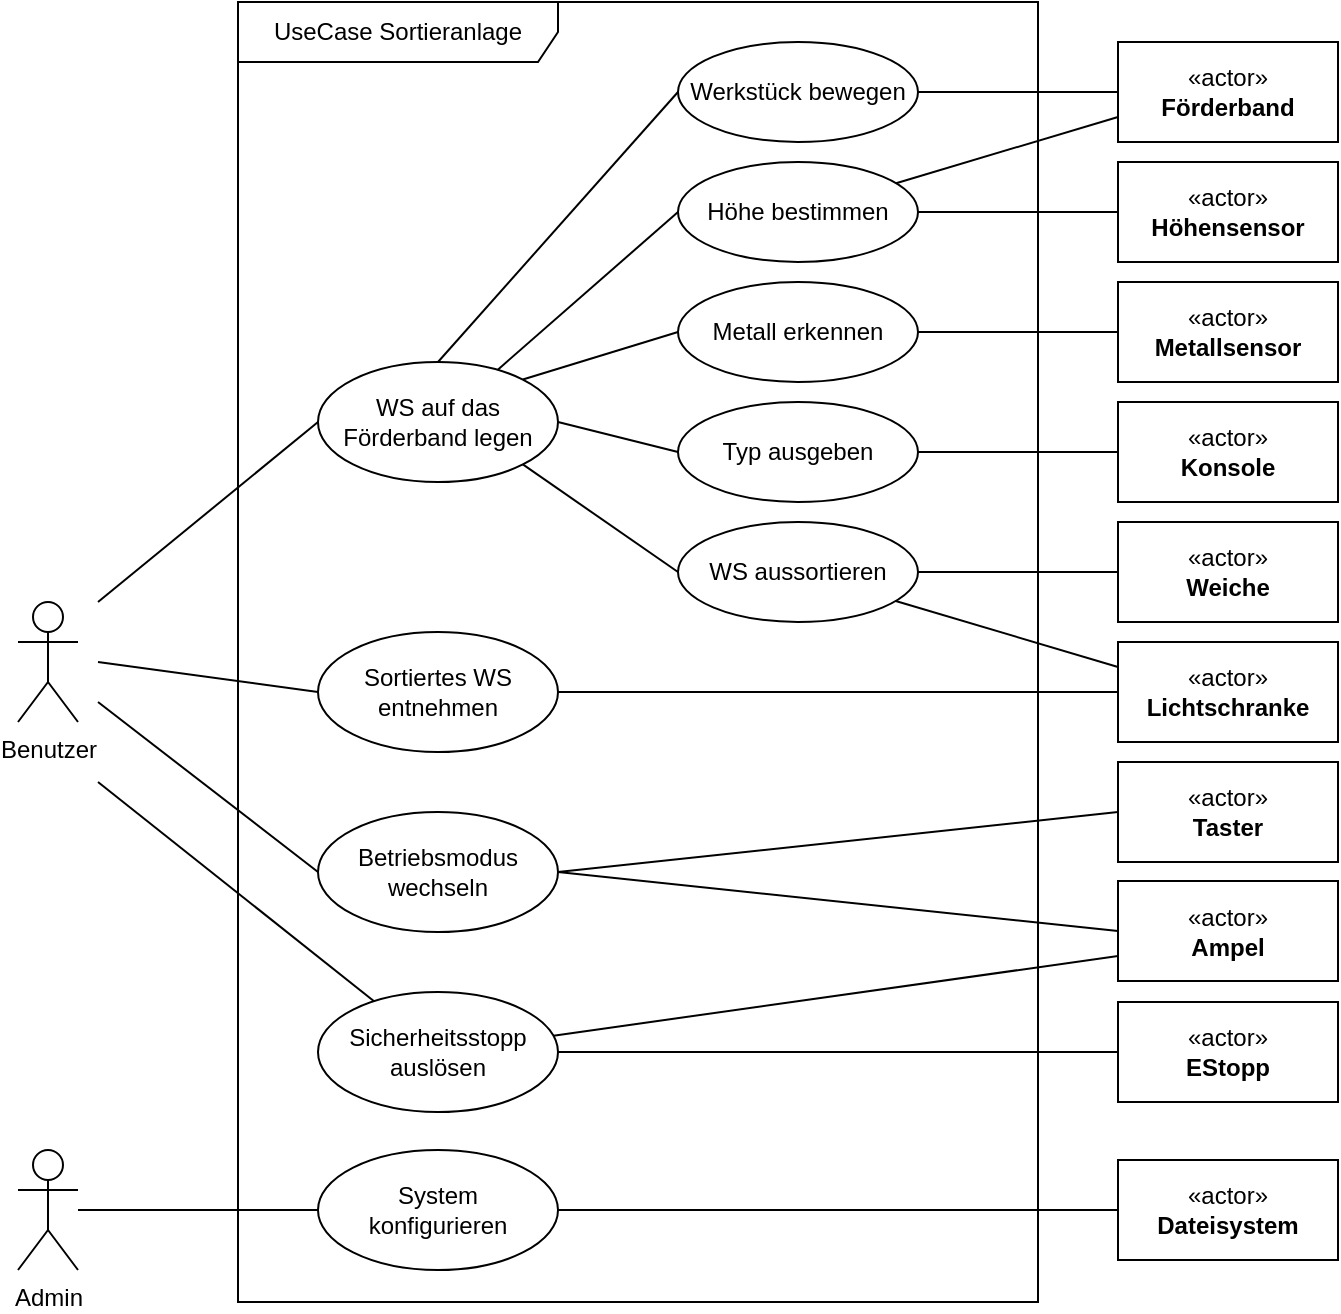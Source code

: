 <mxfile version="21.2.9" type="embed">
  <diagram id="C5RBs43oDa-KdzZeNtuy" name="Page-1">
    <mxGraphModel dx="2074" dy="1162" grid="1" gridSize="10" guides="1" tooltips="1" connect="1" arrows="1" fold="1" page="1" pageScale="1" pageWidth="827" pageHeight="1169" math="0" shadow="0">
      <root>
        <mxCell id="WIyWlLk6GJQsqaUBKTNV-0" />
        <mxCell id="WIyWlLk6GJQsqaUBKTNV-1" parent="WIyWlLk6GJQsqaUBKTNV-0" />
        <mxCell id="B5SSnuWDrrr7EJ08kXhe-0" value="Benutzer" style="shape=umlActor;verticalLabelPosition=bottom;verticalAlign=top;html=1;outlineConnect=0;" parent="WIyWlLk6GJQsqaUBKTNV-1" vertex="1">
          <mxGeometry x="130" y="420" width="30" height="60" as="geometry" />
        </mxCell>
        <mxCell id="B5SSnuWDrrr7EJ08kXhe-1" value="WS auf das&lt;br&gt;Förderband legen" style="ellipse;whiteSpace=wrap;html=1;" parent="WIyWlLk6GJQsqaUBKTNV-1" vertex="1">
          <mxGeometry x="280" y="300" width="120" height="60" as="geometry" />
        </mxCell>
        <mxCell id="B5SSnuWDrrr7EJ08kXhe-28" style="edgeStyle=orthogonalEdgeStyle;rounded=0;orthogonalLoop=1;jettySize=auto;html=1;exitX=1;exitY=0.5;exitDx=0;exitDy=0;entryX=0;entryY=0.5;entryDx=0;entryDy=0;endArrow=none;endFill=0;" parent="WIyWlLk6GJQsqaUBKTNV-1" source="B5SSnuWDrrr7EJ08kXhe-2" target="B5SSnuWDrrr7EJ08kXhe-27" edge="1">
          <mxGeometry relative="1" as="geometry" />
        </mxCell>
        <mxCell id="B5SSnuWDrrr7EJ08kXhe-2" value="Sortiertes WS&lt;br&gt;entnehmen" style="ellipse;whiteSpace=wrap;html=1;" parent="WIyWlLk6GJQsqaUBKTNV-1" vertex="1">
          <mxGeometry x="280" y="435" width="120" height="60" as="geometry" />
        </mxCell>
        <mxCell id="B5SSnuWDrrr7EJ08kXhe-3" value="" style="endArrow=none;html=1;rounded=0;entryX=0;entryY=0.5;entryDx=0;entryDy=0;" parent="WIyWlLk6GJQsqaUBKTNV-1" target="B5SSnuWDrrr7EJ08kXhe-1" edge="1">
          <mxGeometry width="50" height="50" relative="1" as="geometry">
            <mxPoint x="170" y="420" as="sourcePoint" />
            <mxPoint x="230" y="190" as="targetPoint" />
          </mxGeometry>
        </mxCell>
        <mxCell id="B5SSnuWDrrr7EJ08kXhe-4" value="" style="endArrow=none;html=1;rounded=0;entryX=0;entryY=0.5;entryDx=0;entryDy=0;" parent="WIyWlLk6GJQsqaUBKTNV-1" target="B5SSnuWDrrr7EJ08kXhe-2" edge="1">
          <mxGeometry width="50" height="50" relative="1" as="geometry">
            <mxPoint x="170" y="450" as="sourcePoint" />
            <mxPoint x="290" y="320" as="targetPoint" />
          </mxGeometry>
        </mxCell>
        <mxCell id="B5SSnuWDrrr7EJ08kXhe-25" style="edgeStyle=orthogonalEdgeStyle;rounded=0;orthogonalLoop=1;jettySize=auto;html=1;exitX=1;exitY=0.5;exitDx=0;exitDy=0;entryX=0;entryY=0.5;entryDx=0;entryDy=0;endArrow=none;endFill=0;" parent="WIyWlLk6GJQsqaUBKTNV-1" source="B5SSnuWDrrr7EJ08kXhe-5" target="B5SSnuWDrrr7EJ08kXhe-24" edge="1">
          <mxGeometry relative="1" as="geometry" />
        </mxCell>
        <mxCell id="B5SSnuWDrrr7EJ08kXhe-5" value="Höhe bestimmen" style="ellipse;whiteSpace=wrap;html=1;" parent="WIyWlLk6GJQsqaUBKTNV-1" vertex="1">
          <mxGeometry x="460" y="200" width="120" height="50" as="geometry" />
        </mxCell>
        <mxCell id="B5SSnuWDrrr7EJ08kXhe-7" value="Typ ausgeben" style="ellipse;whiteSpace=wrap;html=1;" parent="WIyWlLk6GJQsqaUBKTNV-1" vertex="1">
          <mxGeometry x="460" y="320" width="120" height="50" as="geometry" />
        </mxCell>
        <mxCell id="B5SSnuWDrrr7EJ08kXhe-9" value="WS aussortieren" style="ellipse;whiteSpace=wrap;html=1;" parent="WIyWlLk6GJQsqaUBKTNV-1" vertex="1">
          <mxGeometry x="460" y="380" width="120" height="50" as="geometry" />
        </mxCell>
        <mxCell id="B5SSnuWDrrr7EJ08kXhe-10" value="Betriebsmodus&lt;br&gt;wechseln" style="ellipse;whiteSpace=wrap;html=1;" parent="WIyWlLk6GJQsqaUBKTNV-1" vertex="1">
          <mxGeometry x="280" y="525" width="120" height="60" as="geometry" />
        </mxCell>
        <mxCell id="B5SSnuWDrrr7EJ08kXhe-11" value="" style="endArrow=none;html=1;rounded=0;entryX=0;entryY=0.5;entryDx=0;entryDy=0;" parent="WIyWlLk6GJQsqaUBKTNV-1" target="B5SSnuWDrrr7EJ08kXhe-10" edge="1">
          <mxGeometry width="50" height="50" relative="1" as="geometry">
            <mxPoint x="170" y="470" as="sourcePoint" />
            <mxPoint x="290" y="450" as="targetPoint" />
          </mxGeometry>
        </mxCell>
        <mxCell id="B5SSnuWDrrr7EJ08kXhe-13" value="" style="endArrow=none;html=1;rounded=0;entryX=1;entryY=0.5;entryDx=0;entryDy=0;exitX=0;exitY=0.5;exitDx=0;exitDy=0;" parent="WIyWlLk6GJQsqaUBKTNV-1" source="B5SSnuWDrrr7EJ08kXhe-7" target="B5SSnuWDrrr7EJ08kXhe-1" edge="1">
          <mxGeometry width="50" height="50" relative="1" as="geometry">
            <mxPoint x="180" y="380" as="sourcePoint" />
            <mxPoint x="290" y="320" as="targetPoint" />
          </mxGeometry>
        </mxCell>
        <mxCell id="B5SSnuWDrrr7EJ08kXhe-14" value="UseCase Sortieranlage" style="shape=umlFrame;whiteSpace=wrap;html=1;pointerEvents=0;width=160;height=30;" parent="WIyWlLk6GJQsqaUBKTNV-1" vertex="1">
          <mxGeometry x="240" y="120" width="400" height="650" as="geometry" />
        </mxCell>
        <mxCell id="B5SSnuWDrrr7EJ08kXhe-15" value="«actor»&lt;br&gt;&lt;b&gt;Weiche&lt;/b&gt;" style="html=1;whiteSpace=wrap;" parent="WIyWlLk6GJQsqaUBKTNV-1" vertex="1">
          <mxGeometry x="680" y="380" width="110" height="50" as="geometry" />
        </mxCell>
        <mxCell id="B5SSnuWDrrr7EJ08kXhe-16" value="«actor»&lt;br&gt;&lt;b&gt;Konsole&lt;/b&gt;" style="html=1;whiteSpace=wrap;" parent="WIyWlLk6GJQsqaUBKTNV-1" vertex="1">
          <mxGeometry x="680" y="320" width="110" height="50" as="geometry" />
        </mxCell>
        <mxCell id="B5SSnuWDrrr7EJ08kXhe-17" value="" style="endArrow=none;html=1;rounded=0;entryX=0;entryY=0.5;entryDx=0;entryDy=0;exitX=1;exitY=0;exitDx=0;exitDy=0;" parent="WIyWlLk6GJQsqaUBKTNV-1" source="B5SSnuWDrrr7EJ08kXhe-1" target="B5SSnuWDrrr7EJ08kXhe-20" edge="1">
          <mxGeometry width="50" height="50" relative="1" as="geometry">
            <mxPoint x="650" y="360" as="sourcePoint" />
            <mxPoint x="570" y="320" as="targetPoint" />
          </mxGeometry>
        </mxCell>
        <mxCell id="B5SSnuWDrrr7EJ08kXhe-18" value="" style="endArrow=none;html=1;rounded=0;entryX=1;entryY=0.5;entryDx=0;entryDy=0;exitX=0;exitY=0.5;exitDx=0;exitDy=0;" parent="WIyWlLk6GJQsqaUBKTNV-1" source="B5SSnuWDrrr7EJ08kXhe-16" target="B5SSnuWDrrr7EJ08kXhe-7" edge="1">
          <mxGeometry width="50" height="50" relative="1" as="geometry">
            <mxPoint x="770" y="320" as="sourcePoint" />
            <mxPoint x="570" y="320" as="targetPoint" />
          </mxGeometry>
        </mxCell>
        <mxCell id="B5SSnuWDrrr7EJ08kXhe-19" value="" style="endArrow=none;html=1;rounded=0;entryX=1;entryY=0.5;entryDx=0;entryDy=0;exitX=0;exitY=0.5;exitDx=0;exitDy=0;" parent="WIyWlLk6GJQsqaUBKTNV-1" source="B5SSnuWDrrr7EJ08kXhe-15" target="B5SSnuWDrrr7EJ08kXhe-9" edge="1">
          <mxGeometry width="50" height="50" relative="1" as="geometry">
            <mxPoint x="770" y="320" as="sourcePoint" />
            <mxPoint x="662" y="382" as="targetPoint" />
          </mxGeometry>
        </mxCell>
        <mxCell id="B5SSnuWDrrr7EJ08kXhe-26" style="edgeStyle=orthogonalEdgeStyle;rounded=0;orthogonalLoop=1;jettySize=auto;html=1;exitX=1;exitY=0.5;exitDx=0;exitDy=0;entryX=0;entryY=0.5;entryDx=0;entryDy=0;endArrow=none;endFill=0;" parent="WIyWlLk6GJQsqaUBKTNV-1" source="B5SSnuWDrrr7EJ08kXhe-20" target="B5SSnuWDrrr7EJ08kXhe-23" edge="1">
          <mxGeometry relative="1" as="geometry" />
        </mxCell>
        <mxCell id="B5SSnuWDrrr7EJ08kXhe-20" value="Metall erkennen" style="ellipse;whiteSpace=wrap;html=1;" parent="WIyWlLk6GJQsqaUBKTNV-1" vertex="1">
          <mxGeometry x="460" y="260" width="120" height="50" as="geometry" />
        </mxCell>
        <mxCell id="B5SSnuWDrrr7EJ08kXhe-21" value="" style="endArrow=none;html=1;rounded=0;entryX=0;entryY=0.5;entryDx=0;entryDy=0;" parent="WIyWlLk6GJQsqaUBKTNV-1" source="B5SSnuWDrrr7EJ08kXhe-1" target="B5SSnuWDrrr7EJ08kXhe-5" edge="1">
          <mxGeometry width="50" height="50" relative="1" as="geometry">
            <mxPoint x="590" y="260" as="sourcePoint" />
            <mxPoint x="620" y="320" as="targetPoint" />
          </mxGeometry>
        </mxCell>
        <mxCell id="B5SSnuWDrrr7EJ08kXhe-22" value="" style="endArrow=none;html=1;rounded=0;entryX=1;entryY=1;entryDx=0;entryDy=0;exitX=0;exitY=0.5;exitDx=0;exitDy=0;" parent="WIyWlLk6GJQsqaUBKTNV-1" source="B5SSnuWDrrr7EJ08kXhe-9" target="B5SSnuWDrrr7EJ08kXhe-1" edge="1">
          <mxGeometry width="50" height="50" relative="1" as="geometry">
            <mxPoint x="470" y="355" as="sourcePoint" />
            <mxPoint x="392" y="348" as="targetPoint" />
          </mxGeometry>
        </mxCell>
        <mxCell id="B5SSnuWDrrr7EJ08kXhe-23" value="«actor»&lt;br&gt;&lt;b&gt;Metallsensor&lt;/b&gt;" style="html=1;whiteSpace=wrap;" parent="WIyWlLk6GJQsqaUBKTNV-1" vertex="1">
          <mxGeometry x="680" y="260" width="110" height="50" as="geometry" />
        </mxCell>
        <mxCell id="B5SSnuWDrrr7EJ08kXhe-24" value="«actor»&lt;br&gt;&lt;b&gt;Höhensensor&lt;/b&gt;" style="html=1;whiteSpace=wrap;" parent="WIyWlLk6GJQsqaUBKTNV-1" vertex="1">
          <mxGeometry x="680" y="200" width="110" height="50" as="geometry" />
        </mxCell>
        <mxCell id="B5SSnuWDrrr7EJ08kXhe-27" value="«actor»&lt;br&gt;&lt;b&gt;Lichtschranke&lt;/b&gt;" style="html=1;whiteSpace=wrap;" parent="WIyWlLk6GJQsqaUBKTNV-1" vertex="1">
          <mxGeometry x="680" y="440" width="110" height="50" as="geometry" />
        </mxCell>
        <mxCell id="B5SSnuWDrrr7EJ08kXhe-29" value="«actor»&lt;br&gt;&lt;b&gt;Ampel&lt;/b&gt;" style="html=1;whiteSpace=wrap;" parent="WIyWlLk6GJQsqaUBKTNV-1" vertex="1">
          <mxGeometry x="680" y="559.5" width="110" height="50" as="geometry" />
        </mxCell>
        <mxCell id="B5SSnuWDrrr7EJ08kXhe-30" value="«actor»&lt;br&gt;&lt;b&gt;Taster&lt;/b&gt;" style="html=1;whiteSpace=wrap;" parent="WIyWlLk6GJQsqaUBKTNV-1" vertex="1">
          <mxGeometry x="680" y="500" width="110" height="50" as="geometry" />
        </mxCell>
        <mxCell id="B5SSnuWDrrr7EJ08kXhe-32" value="" style="endArrow=none;html=1;rounded=0;exitX=1;exitY=0.5;exitDx=0;exitDy=0;entryX=0;entryY=0.5;entryDx=0;entryDy=0;" parent="WIyWlLk6GJQsqaUBKTNV-1" source="B5SSnuWDrrr7EJ08kXhe-10" target="B5SSnuWDrrr7EJ08kXhe-29" edge="1">
          <mxGeometry width="50" height="50" relative="1" as="geometry">
            <mxPoint x="480" y="550" as="sourcePoint" />
            <mxPoint x="530" y="500" as="targetPoint" />
          </mxGeometry>
        </mxCell>
        <mxCell id="B5SSnuWDrrr7EJ08kXhe-33" value="" style="endArrow=none;html=1;rounded=0;exitX=1;exitY=0.5;exitDx=0;exitDy=0;entryX=0;entryY=0.5;entryDx=0;entryDy=0;" parent="WIyWlLk6GJQsqaUBKTNV-1" source="B5SSnuWDrrr7EJ08kXhe-10" target="B5SSnuWDrrr7EJ08kXhe-30" edge="1">
          <mxGeometry width="50" height="50" relative="1" as="geometry">
            <mxPoint x="410" y="565" as="sourcePoint" />
            <mxPoint x="690" y="535" as="targetPoint" />
          </mxGeometry>
        </mxCell>
        <mxCell id="RSRTdX_v_mpIVlPoJ_uV-2" style="edgeStyle=orthogonalEdgeStyle;rounded=0;orthogonalLoop=1;jettySize=auto;html=1;exitX=1;exitY=0.5;exitDx=0;exitDy=0;entryX=0;entryY=0.5;entryDx=0;entryDy=0;endArrow=none;endFill=0;" parent="WIyWlLk6GJQsqaUBKTNV-1" source="RSRTdX_v_mpIVlPoJ_uV-0" target="RSRTdX_v_mpIVlPoJ_uV-1" edge="1">
          <mxGeometry relative="1" as="geometry" />
        </mxCell>
        <mxCell id="RSRTdX_v_mpIVlPoJ_uV-0" value="Werkstück bewegen" style="ellipse;whiteSpace=wrap;html=1;" parent="WIyWlLk6GJQsqaUBKTNV-1" vertex="1">
          <mxGeometry x="460" y="140" width="120" height="50" as="geometry" />
        </mxCell>
        <mxCell id="RSRTdX_v_mpIVlPoJ_uV-1" value="«actor»&lt;br&gt;&lt;b&gt;Förderband&lt;/b&gt;" style="html=1;whiteSpace=wrap;" parent="WIyWlLk6GJQsqaUBKTNV-1" vertex="1">
          <mxGeometry x="680" y="140" width="110" height="50" as="geometry" />
        </mxCell>
        <mxCell id="RSRTdX_v_mpIVlPoJ_uV-3" value="" style="endArrow=none;html=1;rounded=0;entryX=0;entryY=0.5;entryDx=0;entryDy=0;exitX=0.5;exitY=0;exitDx=0;exitDy=0;" parent="WIyWlLk6GJQsqaUBKTNV-1" source="B5SSnuWDrrr7EJ08kXhe-1" target="RSRTdX_v_mpIVlPoJ_uV-0" edge="1">
          <mxGeometry width="50" height="50" relative="1" as="geometry">
            <mxPoint x="350" y="310" as="sourcePoint" />
            <mxPoint x="470" y="235" as="targetPoint" />
          </mxGeometry>
        </mxCell>
        <mxCell id="RSRTdX_v_mpIVlPoJ_uV-5" value="" style="endArrow=none;html=1;rounded=0;entryX=0;entryY=0.75;entryDx=0;entryDy=0;" parent="WIyWlLk6GJQsqaUBKTNV-1" source="B5SSnuWDrrr7EJ08kXhe-5" target="RSRTdX_v_mpIVlPoJ_uV-1" edge="1">
          <mxGeometry width="50" height="50" relative="1" as="geometry">
            <mxPoint x="350" y="310" as="sourcePoint" />
            <mxPoint x="470" y="175" as="targetPoint" />
          </mxGeometry>
        </mxCell>
        <mxCell id="RSRTdX_v_mpIVlPoJ_uV-6" value="Admin" style="shape=umlActor;verticalLabelPosition=bottom;verticalAlign=top;html=1;outlineConnect=0;" parent="WIyWlLk6GJQsqaUBKTNV-1" vertex="1">
          <mxGeometry x="130" y="694" width="30" height="60" as="geometry" />
        </mxCell>
        <mxCell id="RSRTdX_v_mpIVlPoJ_uV-7" value="System&lt;br&gt;konfigurieren" style="ellipse;whiteSpace=wrap;html=1;" parent="WIyWlLk6GJQsqaUBKTNV-1" vertex="1">
          <mxGeometry x="280" y="694" width="120" height="60" as="geometry" />
        </mxCell>
        <mxCell id="RSRTdX_v_mpIVlPoJ_uV-8" value="«actor»&lt;br&gt;&lt;b&gt;Dateisystem&lt;/b&gt;" style="html=1;whiteSpace=wrap;" parent="WIyWlLk6GJQsqaUBKTNV-1" vertex="1">
          <mxGeometry x="680" y="699" width="110" height="50" as="geometry" />
        </mxCell>
        <mxCell id="RSRTdX_v_mpIVlPoJ_uV-9" style="edgeStyle=orthogonalEdgeStyle;rounded=0;orthogonalLoop=1;jettySize=auto;html=1;exitX=1;exitY=0.5;exitDx=0;exitDy=0;entryX=0;entryY=0.5;entryDx=0;entryDy=0;endArrow=none;endFill=0;" parent="WIyWlLk6GJQsqaUBKTNV-1" source="RSRTdX_v_mpIVlPoJ_uV-7" target="RSRTdX_v_mpIVlPoJ_uV-8" edge="1">
          <mxGeometry relative="1" as="geometry">
            <mxPoint x="410" y="509" as="sourcePoint" />
            <mxPoint x="690" y="509" as="targetPoint" />
          </mxGeometry>
        </mxCell>
        <mxCell id="RSRTdX_v_mpIVlPoJ_uV-10" value="" style="endArrow=none;html=1;rounded=0;" parent="WIyWlLk6GJQsqaUBKTNV-1" source="RSRTdX_v_mpIVlPoJ_uV-6" target="RSRTdX_v_mpIVlPoJ_uV-7" edge="1">
          <mxGeometry width="50" height="50" relative="1" as="geometry">
            <mxPoint x="180" y="434" as="sourcePoint" />
            <mxPoint x="290" y="509" as="targetPoint" />
          </mxGeometry>
        </mxCell>
        <mxCell id="RSRTdX_v_mpIVlPoJ_uV-11" value="" style="endArrow=none;html=1;rounded=0;entryX=0;entryY=0.25;entryDx=0;entryDy=0;" parent="WIyWlLk6GJQsqaUBKTNV-1" source="B5SSnuWDrrr7EJ08kXhe-9" target="B5SSnuWDrrr7EJ08kXhe-27" edge="1">
          <mxGeometry width="50" height="50" relative="1" as="geometry">
            <mxPoint x="590" y="235" as="sourcePoint" />
            <mxPoint x="690" y="188" as="targetPoint" />
          </mxGeometry>
        </mxCell>
        <mxCell id="RSRTdX_v_mpIVlPoJ_uV-16" style="edgeStyle=orthogonalEdgeStyle;rounded=0;orthogonalLoop=1;jettySize=auto;html=1;exitX=1;exitY=0.5;exitDx=0;exitDy=0;entryX=0;entryY=0.5;entryDx=0;entryDy=0;endArrow=none;endFill=0;" parent="WIyWlLk6GJQsqaUBKTNV-1" source="RSRTdX_v_mpIVlPoJ_uV-12" target="RSRTdX_v_mpIVlPoJ_uV-13" edge="1">
          <mxGeometry relative="1" as="geometry" />
        </mxCell>
        <mxCell id="RSRTdX_v_mpIVlPoJ_uV-12" value="Sicherheitsstopp&lt;br&gt;auslösen" style="ellipse;whiteSpace=wrap;html=1;" parent="WIyWlLk6GJQsqaUBKTNV-1" vertex="1">
          <mxGeometry x="280" y="615" width="120" height="60" as="geometry" />
        </mxCell>
        <mxCell id="RSRTdX_v_mpIVlPoJ_uV-13" value="«actor»&lt;br&gt;&lt;b&gt;EStopp&lt;/b&gt;" style="html=1;whiteSpace=wrap;" parent="WIyWlLk6GJQsqaUBKTNV-1" vertex="1">
          <mxGeometry x="680" y="620" width="110" height="50" as="geometry" />
        </mxCell>
        <mxCell id="RSRTdX_v_mpIVlPoJ_uV-14" value="" style="endArrow=none;html=1;rounded=0;" parent="WIyWlLk6GJQsqaUBKTNV-1" target="RSRTdX_v_mpIVlPoJ_uV-12" edge="1">
          <mxGeometry width="50" height="50" relative="1" as="geometry">
            <mxPoint x="170" y="510" as="sourcePoint" />
            <mxPoint x="290" y="565" as="targetPoint" />
          </mxGeometry>
        </mxCell>
        <mxCell id="RSRTdX_v_mpIVlPoJ_uV-18" value="" style="endArrow=none;html=1;rounded=0;entryX=0;entryY=0.75;entryDx=0;entryDy=0;" parent="WIyWlLk6GJQsqaUBKTNV-1" source="RSRTdX_v_mpIVlPoJ_uV-12" target="B5SSnuWDrrr7EJ08kXhe-29" edge="1">
          <mxGeometry width="50" height="50" relative="1" as="geometry">
            <mxPoint x="410" y="565" as="sourcePoint" />
            <mxPoint x="690" y="595" as="targetPoint" />
          </mxGeometry>
        </mxCell>
      </root>
    </mxGraphModel>
  </diagram>
</mxfile>
